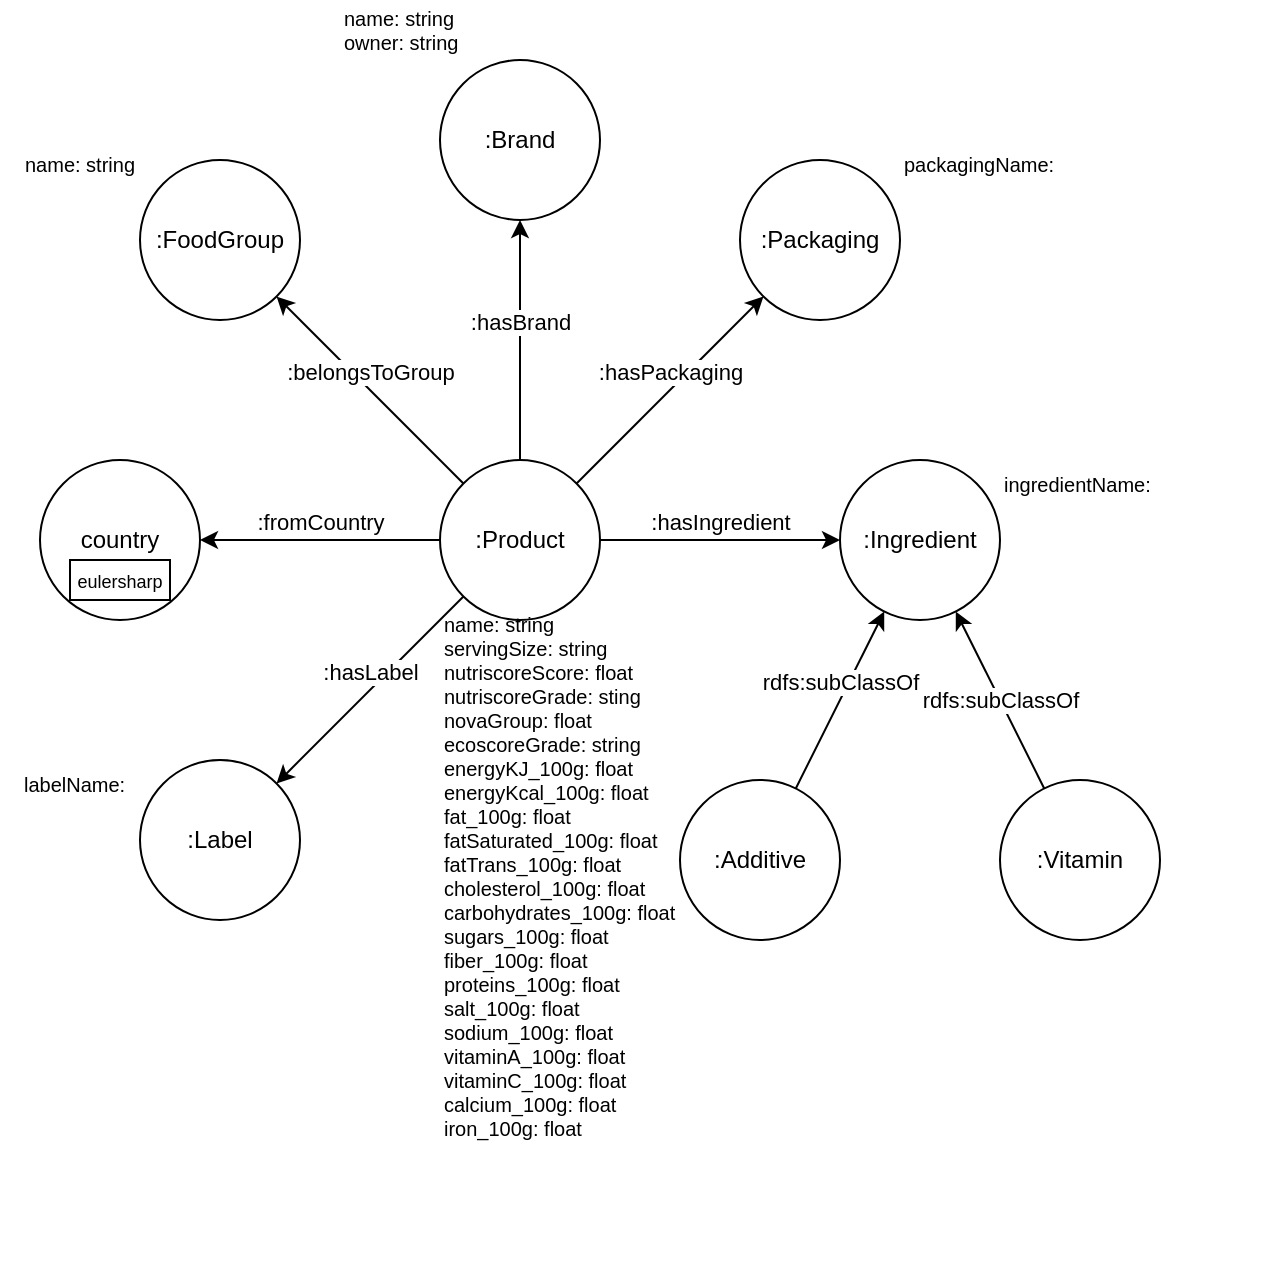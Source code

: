<mxfile version="22.1.8" type="device">
  <diagram name="Page-1" id="JkanCOTVR1aQbiXiffUx">
    <mxGraphModel dx="1434" dy="772" grid="1" gridSize="10" guides="1" tooltips="1" connect="1" arrows="1" fold="1" page="1" pageScale="1" pageWidth="827" pageHeight="1169" math="0" shadow="0">
      <root>
        <mxCell id="0" />
        <mxCell id="1" parent="0" />
        <mxCell id="eKdSbpDFRuJAMHskkcLp-1" value=":Product" style="ellipse;whiteSpace=wrap;html=1;aspect=fixed;rounded=0;" parent="1" vertex="1">
          <mxGeometry x="360" y="360" width="80" height="80" as="geometry" />
        </mxCell>
        <mxCell id="eKdSbpDFRuJAMHskkcLp-2" value=":hasBrand" style="endArrow=classic;html=1;rounded=0;exitX=0.5;exitY=0;exitDx=0;exitDy=0;verticalAlign=bottom;" parent="1" source="eKdSbpDFRuJAMHskkcLp-1" target="eKdSbpDFRuJAMHskkcLp-5" edge="1">
          <mxGeometry width="50" height="50" relative="1" as="geometry">
            <mxPoint x="380" y="400" as="sourcePoint" />
            <mxPoint x="400" y="240" as="targetPoint" />
          </mxGeometry>
        </mxCell>
        <mxCell id="eKdSbpDFRuJAMHskkcLp-3" value=":hasIngredient" style="endArrow=classic;html=1;rounded=0;verticalAlign=bottom;" parent="1" source="eKdSbpDFRuJAMHskkcLp-1" target="eKdSbpDFRuJAMHskkcLp-6" edge="1">
          <mxGeometry width="50" height="50" relative="1" as="geometry">
            <mxPoint x="510" y="350" as="sourcePoint" />
            <mxPoint x="560" y="400" as="targetPoint" />
          </mxGeometry>
        </mxCell>
        <mxCell id="eKdSbpDFRuJAMHskkcLp-4" value=":fromCountry" style="endArrow=classic;html=1;rounded=0;verticalAlign=bottom;" parent="1" source="eKdSbpDFRuJAMHskkcLp-1" target="eKdSbpDFRuJAMHskkcLp-7" edge="1">
          <mxGeometry width="50" height="50" relative="1" as="geometry">
            <mxPoint x="380" y="400" as="sourcePoint" />
            <mxPoint x="240" y="400" as="targetPoint" />
            <mxPoint as="offset" />
          </mxGeometry>
        </mxCell>
        <mxCell id="eKdSbpDFRuJAMHskkcLp-5" value=":Brand" style="ellipse;whiteSpace=wrap;html=1;aspect=fixed;rounded=0;" parent="1" vertex="1">
          <mxGeometry x="360" y="160" width="80" height="80" as="geometry" />
        </mxCell>
        <mxCell id="eKdSbpDFRuJAMHskkcLp-6" value=":Ingredient" style="ellipse;whiteSpace=wrap;html=1;aspect=fixed;rounded=0;" parent="1" vertex="1">
          <mxGeometry x="560.0" y="360.0" width="80" height="80" as="geometry" />
        </mxCell>
        <mxCell id="eKdSbpDFRuJAMHskkcLp-7" value="country" style="ellipse;whiteSpace=wrap;html=1;aspect=fixed;rounded=0;" parent="1" vertex="1">
          <mxGeometry x="160" y="360" width="80" height="80" as="geometry" />
        </mxCell>
        <mxCell id="eKdSbpDFRuJAMHskkcLp-8" value="rdfs:subClassOf" style="endArrow=classic;html=1;rounded=0;verticalAlign=bottom;" parent="1" source="eKdSbpDFRuJAMHskkcLp-9" target="eKdSbpDFRuJAMHskkcLp-6" edge="1">
          <mxGeometry width="50" height="50" relative="1" as="geometry">
            <mxPoint x="600" y="520" as="sourcePoint" />
            <mxPoint x="380" y="400" as="targetPoint" />
          </mxGeometry>
        </mxCell>
        <mxCell id="eKdSbpDFRuJAMHskkcLp-9" value=":Additive" style="ellipse;whiteSpace=wrap;html=1;aspect=fixed;rounded=0;" parent="1" vertex="1">
          <mxGeometry x="480.0" y="520" width="80" height="80" as="geometry" />
        </mxCell>
        <mxCell id="eKdSbpDFRuJAMHskkcLp-10" value="rdfs:subClassOf" style="endArrow=classic;html=1;rounded=0;" parent="1" source="eKdSbpDFRuJAMHskkcLp-11" target="eKdSbpDFRuJAMHskkcLp-6" edge="1">
          <mxGeometry width="50" height="50" relative="1" as="geometry">
            <mxPoint x="640" y="520" as="sourcePoint" />
            <mxPoint x="380" y="470" as="targetPoint" />
          </mxGeometry>
        </mxCell>
        <mxCell id="eKdSbpDFRuJAMHskkcLp-11" value=":Vitamin" style="ellipse;whiteSpace=wrap;html=1;aspect=fixed;rounded=0;" parent="1" vertex="1">
          <mxGeometry x="640.0" y="520" width="80" height="80" as="geometry" />
        </mxCell>
        <mxCell id="eKdSbpDFRuJAMHskkcLp-12" value=":hasPackaging" style="endArrow=classic;html=1;rounded=0;verticalAlign=bottom;" parent="1" source="eKdSbpDFRuJAMHskkcLp-1" target="eKdSbpDFRuJAMHskkcLp-15" edge="1">
          <mxGeometry width="50" height="50" relative="1" as="geometry">
            <mxPoint x="380" y="400" as="sourcePoint" />
            <mxPoint x="510" y="290" as="targetPoint" />
          </mxGeometry>
        </mxCell>
        <mxCell id="eKdSbpDFRuJAMHskkcLp-13" value=":belongsToGroup" style="endArrow=classic;html=1;rounded=0;labelPosition=center;verticalLabelPosition=middle;align=center;verticalAlign=bottom;" parent="1" source="eKdSbpDFRuJAMHskkcLp-1" target="eKdSbpDFRuJAMHskkcLp-14" edge="1">
          <mxGeometry width="50" height="50" relative="1" as="geometry">
            <mxPoint x="380" y="400" as="sourcePoint" />
            <mxPoint x="290" y="290" as="targetPoint" />
            <Array as="points">
              <mxPoint x="320" y="320" />
            </Array>
          </mxGeometry>
        </mxCell>
        <mxCell id="eKdSbpDFRuJAMHskkcLp-14" value=":FoodGroup" style="ellipse;whiteSpace=wrap;html=1;aspect=fixed;rounded=0;" parent="1" vertex="1">
          <mxGeometry x="210" y="210.0" width="80" height="80" as="geometry" />
        </mxCell>
        <mxCell id="eKdSbpDFRuJAMHskkcLp-15" value=":Packaging" style="ellipse;whiteSpace=wrap;html=1;aspect=fixed;rounded=0;" parent="1" vertex="1">
          <mxGeometry x="510.0" y="210.0" width="80" height="80" as="geometry" />
        </mxCell>
        <mxCell id="eKdSbpDFRuJAMHskkcLp-18" value="name: string&lt;br&gt;" style="text;html=1;strokeColor=none;fillColor=none;align=center;verticalAlign=top;whiteSpace=wrap;rounded=0;fontSize=10;" parent="1" vertex="1">
          <mxGeometry x="140" y="200" width="80" height="30" as="geometry" />
        </mxCell>
        <mxCell id="eKdSbpDFRuJAMHskkcLp-19" value="name: string&lt;br&gt;owner: string" style="text;html=1;strokeColor=none;fillColor=none;align=left;verticalAlign=middle;whiteSpace=wrap;rounded=0;fontSize=10;" parent="1" vertex="1">
          <mxGeometry x="310" y="130" width="80" height="30" as="geometry" />
        </mxCell>
        <mxCell id="eKdSbpDFRuJAMHskkcLp-20" value="packagingName:" style="text;html=1;strokeColor=none;fillColor=none;align=left;verticalAlign=top;whiteSpace=wrap;rounded=0;fontSize=10;" parent="1" vertex="1">
          <mxGeometry x="590" y="200" width="60" height="30" as="geometry" />
        </mxCell>
        <mxCell id="eKdSbpDFRuJAMHskkcLp-21" value="ingredientName:" style="text;html=1;strokeColor=none;fillColor=none;align=left;verticalAlign=top;whiteSpace=wrap;rounded=0;fontSize=10;" parent="1" vertex="1">
          <mxGeometry x="640" y="360" width="140" height="30" as="geometry" />
        </mxCell>
        <mxCell id="eKdSbpDFRuJAMHskkcLp-22" value="name: string&lt;br&gt;servingSize: string&lt;br&gt;nutriscoreScore: float&lt;br&gt;nutriscoreGrade: sting&lt;br&gt;novaGroup: float&lt;br&gt;ecoscoreGrade: string&lt;br&gt;energyKJ_100g: float&lt;br&gt;energyKcal_100g: float&lt;br&gt;fat_100g: float&lt;br&gt;fatSaturated_100g: float&lt;br&gt;fatTrans_100g: float&lt;br&gt;cholesterol_100g: float&lt;br&gt;carbohydrates_100g: float&lt;br&gt;sugars_100g: float&lt;br&gt;fiber_100g: float&lt;br&gt;proteins_100g: float&lt;br&gt;salt_100g: float&lt;br&gt;sodium_100g: float&lt;br&gt;vitaminA_100g: float&lt;br&gt;vitaminC_100g: float&lt;br&gt;calcium_100g: float&lt;br&gt;iron_100g: float" style="text;html=1;strokeColor=none;fillColor=none;align=left;verticalAlign=top;whiteSpace=wrap;rounded=0;fontSize=10;" parent="1" vertex="1">
          <mxGeometry x="360" y="430" width="120" height="340" as="geometry" />
        </mxCell>
        <mxCell id="GDGbQpmFeKLph3mgRgml-1" value=":hasLabel" style="endArrow=classic;html=1;rounded=0;verticalAlign=bottom;" parent="1" source="eKdSbpDFRuJAMHskkcLp-1" target="GDGbQpmFeKLph3mgRgml-2" edge="1">
          <mxGeometry width="50" height="50" relative="1" as="geometry">
            <mxPoint x="500" y="570" as="sourcePoint" />
            <mxPoint x="290" y="510" as="targetPoint" />
          </mxGeometry>
        </mxCell>
        <mxCell id="GDGbQpmFeKLph3mgRgml-2" value=":Label" style="ellipse;whiteSpace=wrap;html=1;aspect=fixed;rounded=0;" parent="1" vertex="1">
          <mxGeometry x="210" y="510" width="80" height="80" as="geometry" />
        </mxCell>
        <mxCell id="GDGbQpmFeKLph3mgRgml-3" value="labelName:" style="text;html=1;strokeColor=none;fillColor=none;align=left;verticalAlign=top;whiteSpace=wrap;rounded=0;fontSize=10;" parent="1" vertex="1">
          <mxGeometry x="150" y="510" width="60" height="30" as="geometry" />
        </mxCell>
        <mxCell id="UdDTPrJw6RRF2foDStUe-4" value="&lt;font style=&quot;font-size: 9px;&quot;&gt;eulersharp&lt;/font&gt;" style="rounded=0;whiteSpace=wrap;html=1;" vertex="1" parent="1">
          <mxGeometry x="175" y="410" width="50" height="20" as="geometry" />
        </mxCell>
      </root>
    </mxGraphModel>
  </diagram>
</mxfile>
